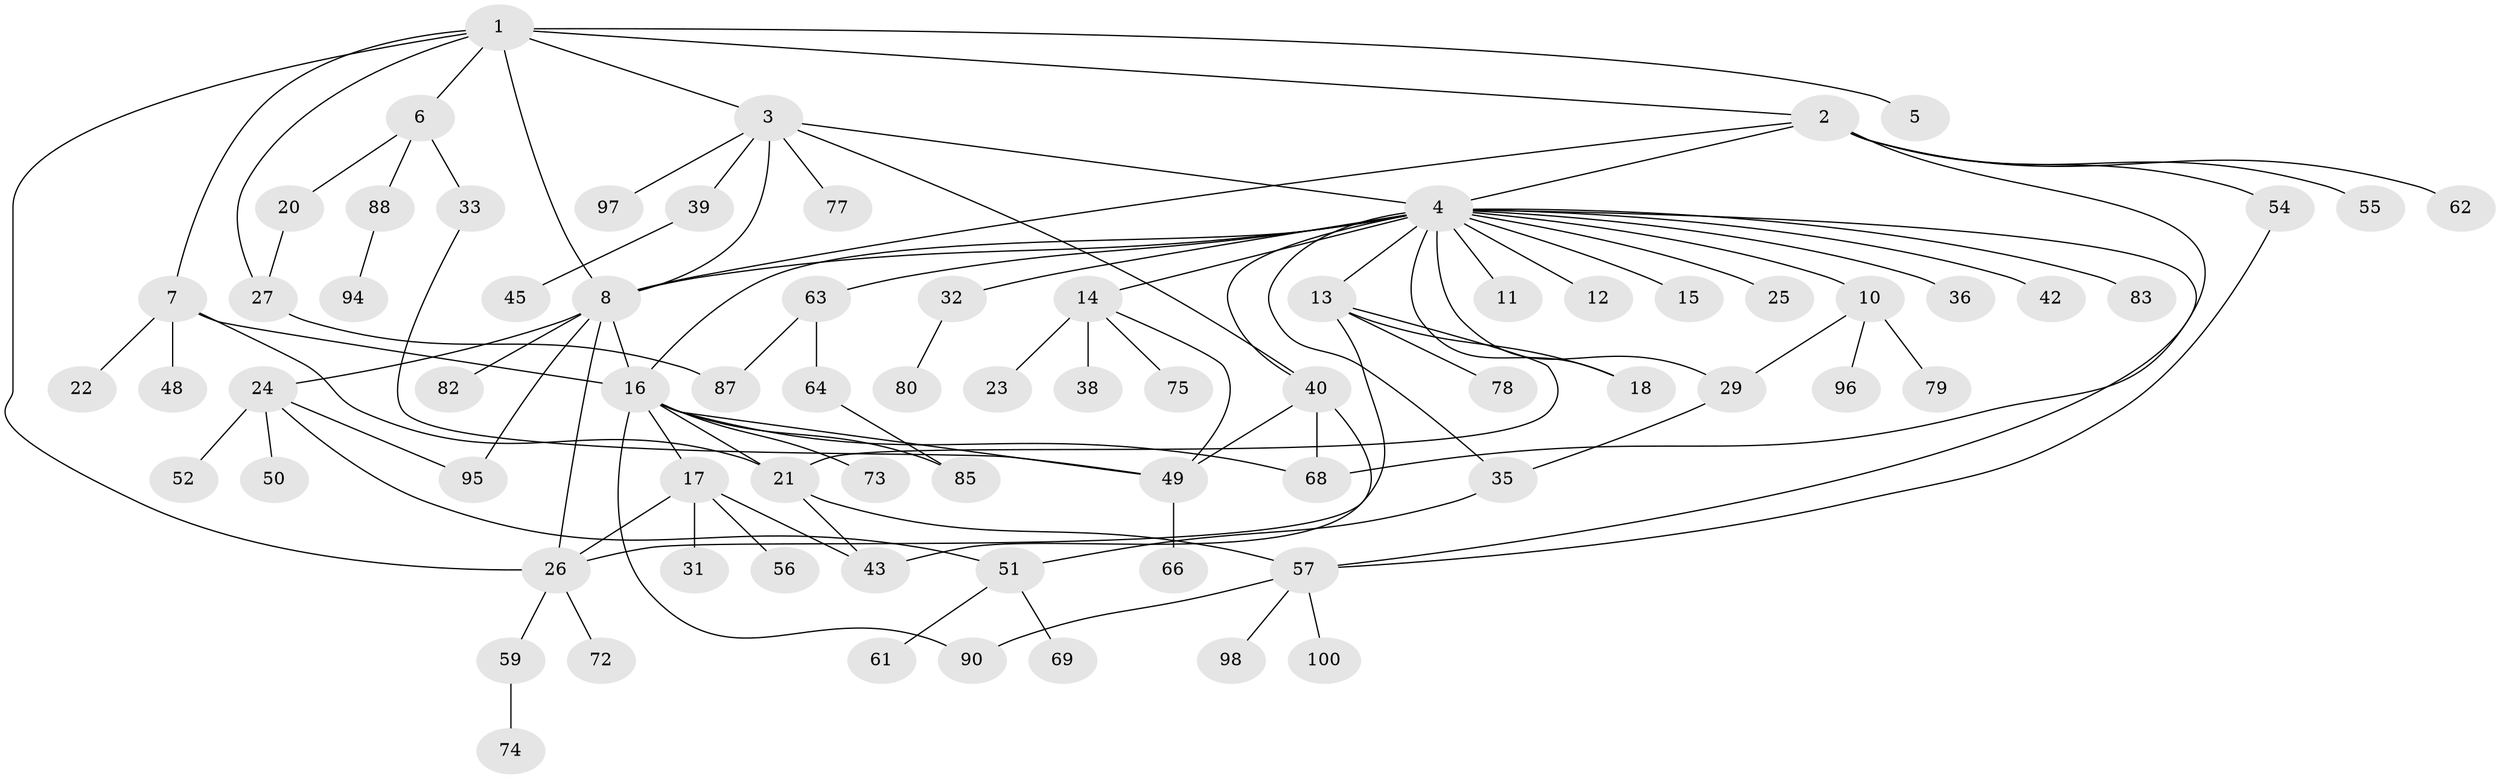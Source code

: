 // original degree distribution, {9: 0.01, 6: 0.06, 8: 0.01, 5: 0.04, 1: 0.49, 4: 0.06, 10: 0.01, 18: 0.01, 11: 0.01, 2: 0.21, 7: 0.01, 3: 0.08}
// Generated by graph-tools (version 1.1) at 2025/38/02/21/25 10:38:54]
// undirected, 74 vertices, 103 edges
graph export_dot {
graph [start="1"]
  node [color=gray90,style=filled];
  1 [super="+92"];
  2 [super="+34"];
  3 [super="+46"];
  4 [super="+9"];
  5;
  6;
  7 [super="+65"];
  8 [super="+28"];
  10 [super="+53"];
  11;
  12;
  13 [super="+44"];
  14 [super="+30"];
  15;
  16 [super="+19"];
  17;
  18 [super="+89"];
  20 [super="+93"];
  21 [super="+37"];
  22;
  23;
  24 [super="+47"];
  25;
  26 [super="+60"];
  27 [super="+70"];
  29;
  31;
  32 [super="+71"];
  33;
  35 [super="+86"];
  36;
  38;
  39 [super="+91"];
  40 [super="+41"];
  42;
  43;
  45;
  48 [super="+81"];
  49 [super="+58"];
  50;
  51 [super="+67"];
  52;
  54;
  55;
  56;
  57 [super="+99"];
  59;
  61;
  62;
  63 [super="+76"];
  64;
  66;
  68 [super="+84"];
  69;
  72;
  73;
  74;
  75;
  77;
  78;
  79;
  80;
  82;
  83;
  85;
  87;
  88;
  90;
  94;
  95;
  96;
  97;
  98;
  100;
  1 -- 2;
  1 -- 3;
  1 -- 5;
  1 -- 6;
  1 -- 7;
  1 -- 8;
  1 -- 26;
  1 -- 27;
  2 -- 8;
  2 -- 54;
  2 -- 62;
  2 -- 4;
  2 -- 68;
  2 -- 55;
  3 -- 4;
  3 -- 8;
  3 -- 39;
  3 -- 40;
  3 -- 77;
  3 -- 97;
  4 -- 10;
  4 -- 42;
  4 -- 8;
  4 -- 11;
  4 -- 12;
  4 -- 13;
  4 -- 14;
  4 -- 15;
  4 -- 16;
  4 -- 18;
  4 -- 83;
  4 -- 25;
  4 -- 29;
  4 -- 32;
  4 -- 36;
  4 -- 40;
  4 -- 63;
  4 -- 57;
  4 -- 35;
  6 -- 20;
  6 -- 33;
  6 -- 88;
  7 -- 16;
  7 -- 22;
  7 -- 48;
  7 -- 21;
  8 -- 16;
  8 -- 24;
  8 -- 26;
  8 -- 82;
  8 -- 95;
  10 -- 29;
  10 -- 96;
  10 -- 79;
  13 -- 21;
  13 -- 26;
  13 -- 78;
  13 -- 18;
  14 -- 23;
  14 -- 38;
  14 -- 49;
  14 -- 75;
  16 -- 17;
  16 -- 21;
  16 -- 49;
  16 -- 68;
  16 -- 73;
  16 -- 85;
  16 -- 90;
  17 -- 26;
  17 -- 31;
  17 -- 43;
  17 -- 56;
  20 -- 27;
  21 -- 57;
  21 -- 43;
  24 -- 50;
  24 -- 51;
  24 -- 52;
  24 -- 95;
  26 -- 59;
  26 -- 72;
  27 -- 87;
  29 -- 35;
  32 -- 80;
  33 -- 49;
  35 -- 51;
  39 -- 45;
  40 -- 43;
  40 -- 49;
  40 -- 68;
  49 -- 66;
  51 -- 61;
  51 -- 69;
  54 -- 57;
  57 -- 98;
  57 -- 100;
  57 -- 90;
  59 -- 74;
  63 -- 64;
  63 -- 87;
  64 -- 85;
  88 -- 94;
}
